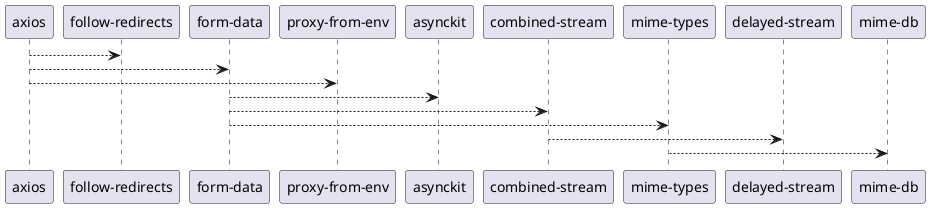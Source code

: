 @startuml
"axios" --> "follow-redirects"
"axios" --> "form-data"
"axios" --> "proxy-from-env"
"form-data" --> "asynckit"
"form-data" --> "combined-stream"
"form-data" --> "mime-types"
"combined-stream" --> "delayed-stream"
"mime-types" --> "mime-db"
@enduml